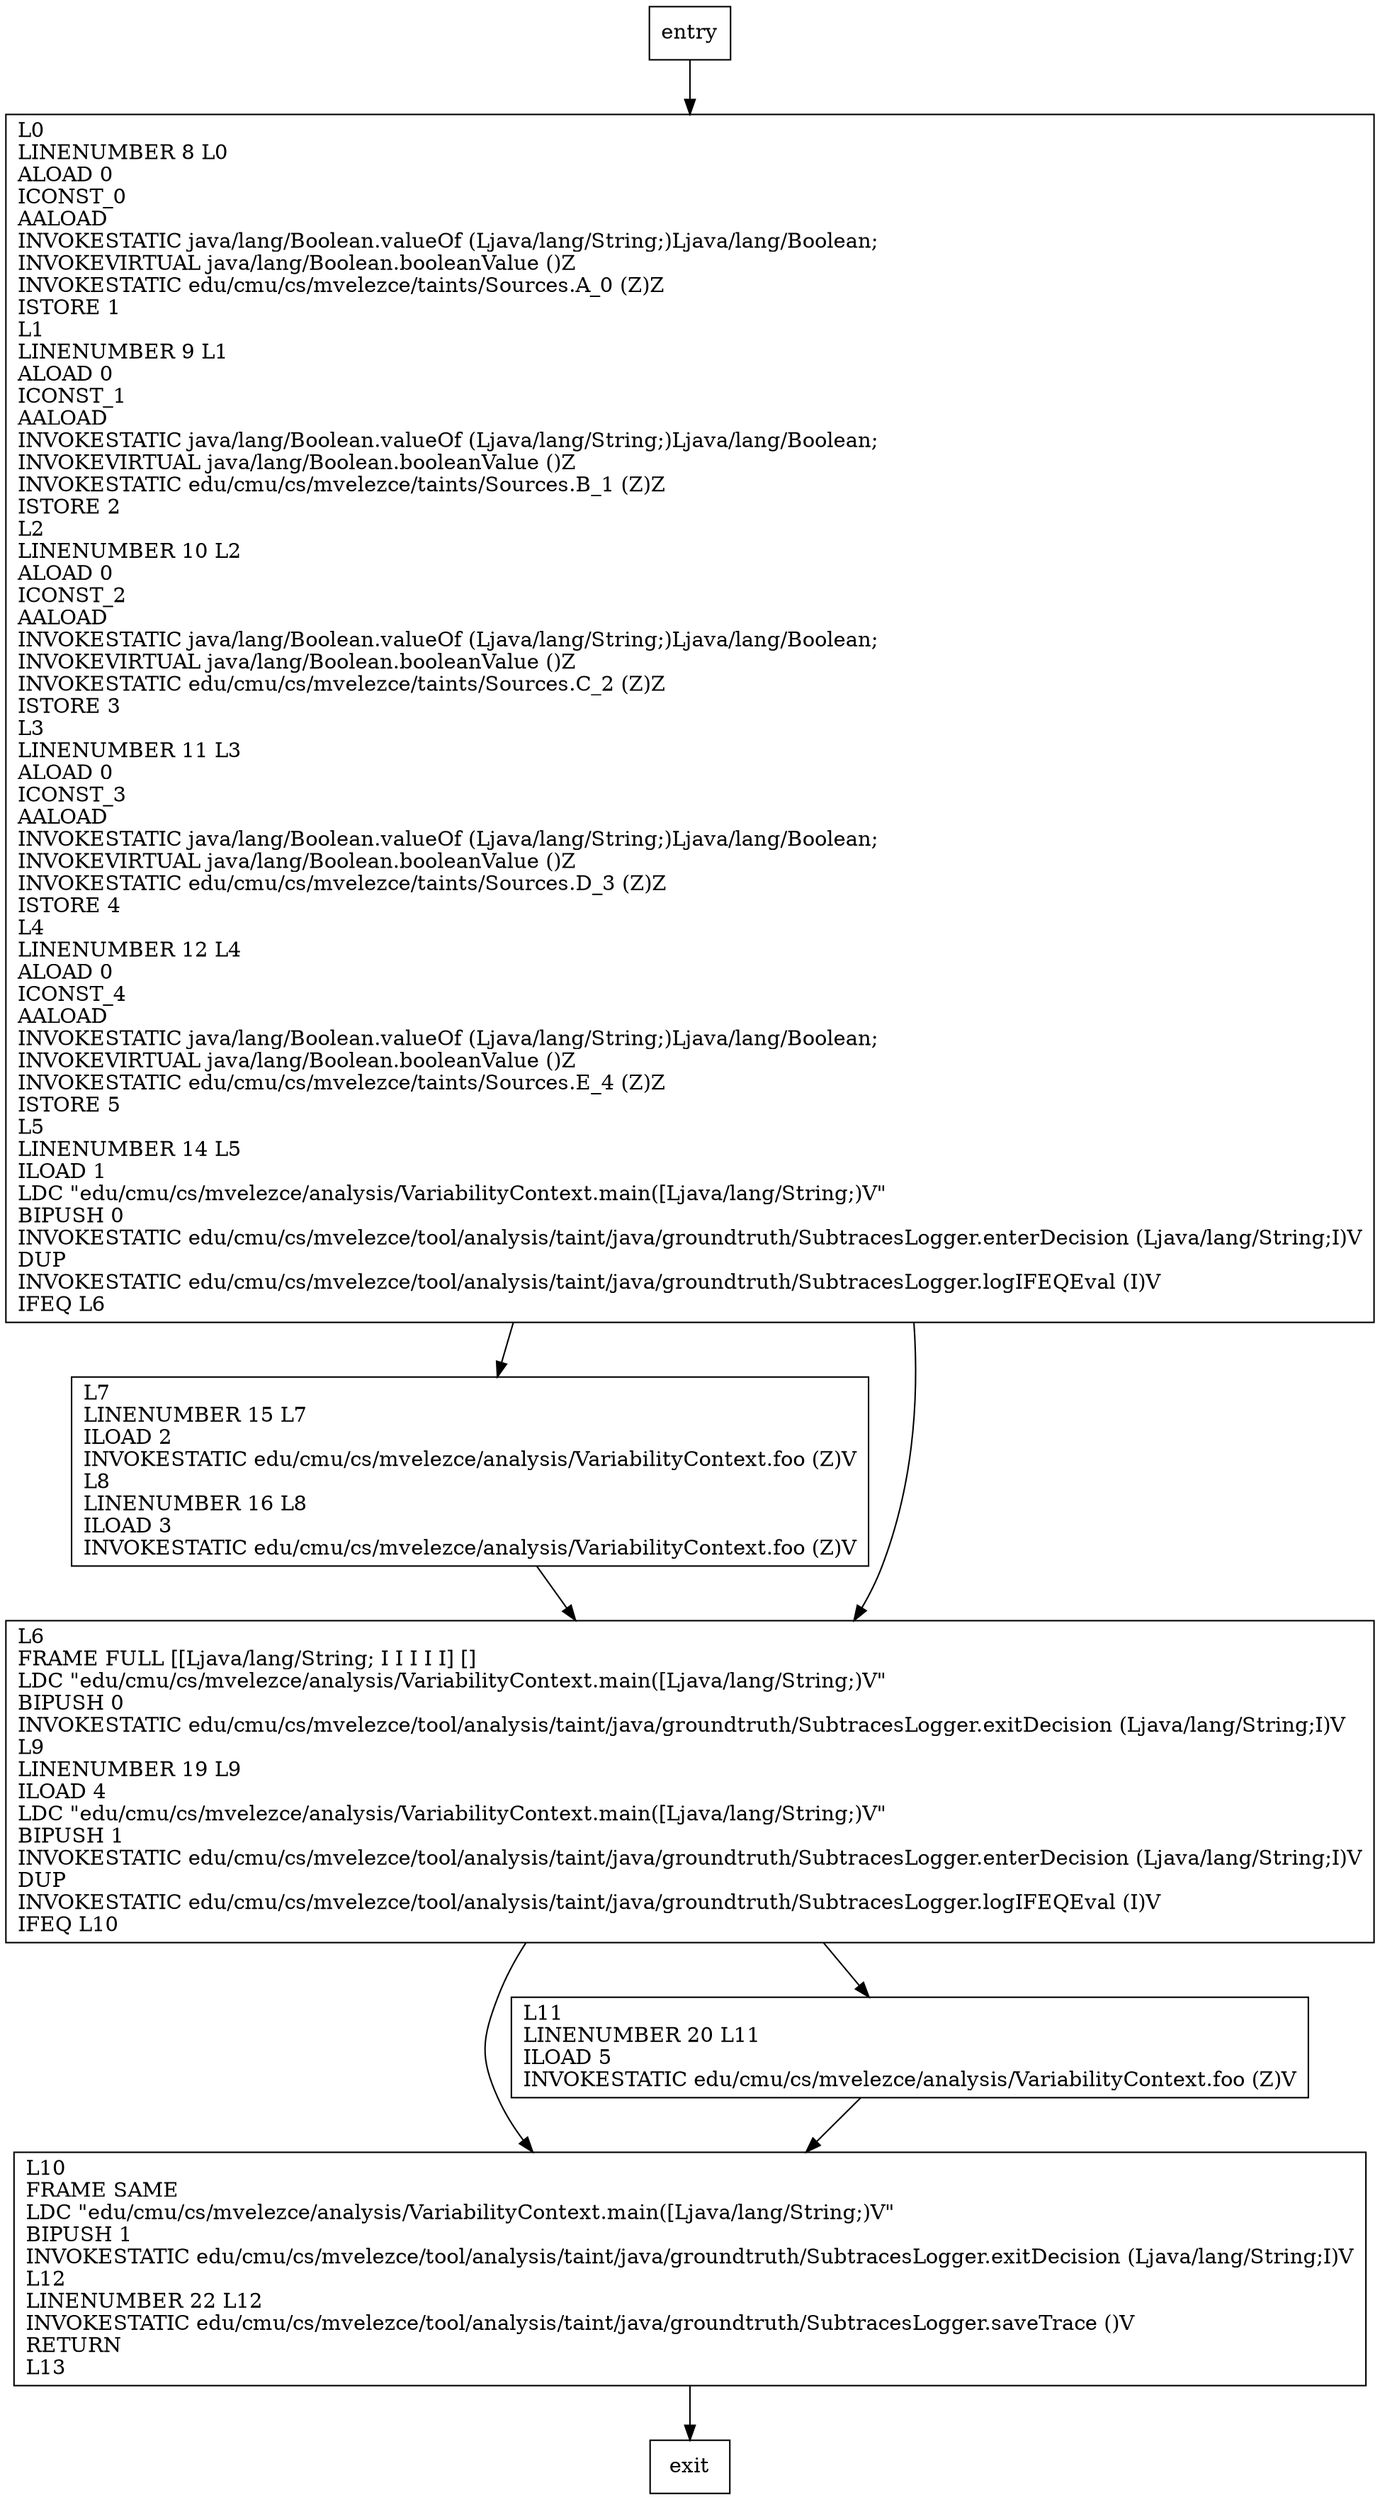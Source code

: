 digraph main {
node [shape=record];
257193431 [label="L10\lFRAME SAME\lLDC \"edu/cmu/cs/mvelezce/analysis/VariabilityContext.main([Ljava/lang/String;)V\"\lBIPUSH 1\lINVOKESTATIC edu/cmu/cs/mvelezce/tool/analysis/taint/java/groundtruth/SubtracesLogger.exitDecision (Ljava/lang/String;I)V\lL12\lLINENUMBER 22 L12\lINVOKESTATIC edu/cmu/cs/mvelezce/tool/analysis/taint/java/groundtruth/SubtracesLogger.saveTrace ()V\lRETURN\lL13\l"];
1672063869 [label="L0\lLINENUMBER 8 L0\lALOAD 0\lICONST_0\lAALOAD\lINVOKESTATIC java/lang/Boolean.valueOf (Ljava/lang/String;)Ljava/lang/Boolean;\lINVOKEVIRTUAL java/lang/Boolean.booleanValue ()Z\lINVOKESTATIC edu/cmu/cs/mvelezce/taints/Sources.A_0 (Z)Z\lISTORE 1\lL1\lLINENUMBER 9 L1\lALOAD 0\lICONST_1\lAALOAD\lINVOKESTATIC java/lang/Boolean.valueOf (Ljava/lang/String;)Ljava/lang/Boolean;\lINVOKEVIRTUAL java/lang/Boolean.booleanValue ()Z\lINVOKESTATIC edu/cmu/cs/mvelezce/taints/Sources.B_1 (Z)Z\lISTORE 2\lL2\lLINENUMBER 10 L2\lALOAD 0\lICONST_2\lAALOAD\lINVOKESTATIC java/lang/Boolean.valueOf (Ljava/lang/String;)Ljava/lang/Boolean;\lINVOKEVIRTUAL java/lang/Boolean.booleanValue ()Z\lINVOKESTATIC edu/cmu/cs/mvelezce/taints/Sources.C_2 (Z)Z\lISTORE 3\lL3\lLINENUMBER 11 L3\lALOAD 0\lICONST_3\lAALOAD\lINVOKESTATIC java/lang/Boolean.valueOf (Ljava/lang/String;)Ljava/lang/Boolean;\lINVOKEVIRTUAL java/lang/Boolean.booleanValue ()Z\lINVOKESTATIC edu/cmu/cs/mvelezce/taints/Sources.D_3 (Z)Z\lISTORE 4\lL4\lLINENUMBER 12 L4\lALOAD 0\lICONST_4\lAALOAD\lINVOKESTATIC java/lang/Boolean.valueOf (Ljava/lang/String;)Ljava/lang/Boolean;\lINVOKEVIRTUAL java/lang/Boolean.booleanValue ()Z\lINVOKESTATIC edu/cmu/cs/mvelezce/taints/Sources.E_4 (Z)Z\lISTORE 5\lL5\lLINENUMBER 14 L5\lILOAD 1\lLDC \"edu/cmu/cs/mvelezce/analysis/VariabilityContext.main([Ljava/lang/String;)V\"\lBIPUSH 0\lINVOKESTATIC edu/cmu/cs/mvelezce/tool/analysis/taint/java/groundtruth/SubtracesLogger.enterDecision (Ljava/lang/String;I)V\lDUP\lINVOKESTATIC edu/cmu/cs/mvelezce/tool/analysis/taint/java/groundtruth/SubtracesLogger.logIFEQEval (I)V\lIFEQ L6\l"];
554226947 [label="L11\lLINENUMBER 20 L11\lILOAD 5\lINVOKESTATIC edu/cmu/cs/mvelezce/analysis/VariabilityContext.foo (Z)V\l"];
1930846401 [label="L7\lLINENUMBER 15 L7\lILOAD 2\lINVOKESTATIC edu/cmu/cs/mvelezce/analysis/VariabilityContext.foo (Z)V\lL8\lLINENUMBER 16 L8\lILOAD 3\lINVOKESTATIC edu/cmu/cs/mvelezce/analysis/VariabilityContext.foo (Z)V\l"];
1535333469 [label="L6\lFRAME FULL [[Ljava/lang/String; I I I I I] []\lLDC \"edu/cmu/cs/mvelezce/analysis/VariabilityContext.main([Ljava/lang/String;)V\"\lBIPUSH 0\lINVOKESTATIC edu/cmu/cs/mvelezce/tool/analysis/taint/java/groundtruth/SubtracesLogger.exitDecision (Ljava/lang/String;I)V\lL9\lLINENUMBER 19 L9\lILOAD 4\lLDC \"edu/cmu/cs/mvelezce/analysis/VariabilityContext.main([Ljava/lang/String;)V\"\lBIPUSH 1\lINVOKESTATIC edu/cmu/cs/mvelezce/tool/analysis/taint/java/groundtruth/SubtracesLogger.enterDecision (Ljava/lang/String;I)V\lDUP\lINVOKESTATIC edu/cmu/cs/mvelezce/tool/analysis/taint/java/groundtruth/SubtracesLogger.logIFEQEval (I)V\lIFEQ L10\l"];
entry;
exit;
257193431 -> exit;
entry -> 1672063869;
1672063869 -> 1930846401;
1672063869 -> 1535333469;
554226947 -> 257193431;
1930846401 -> 1535333469;
1535333469 -> 257193431;
1535333469 -> 554226947;
}
